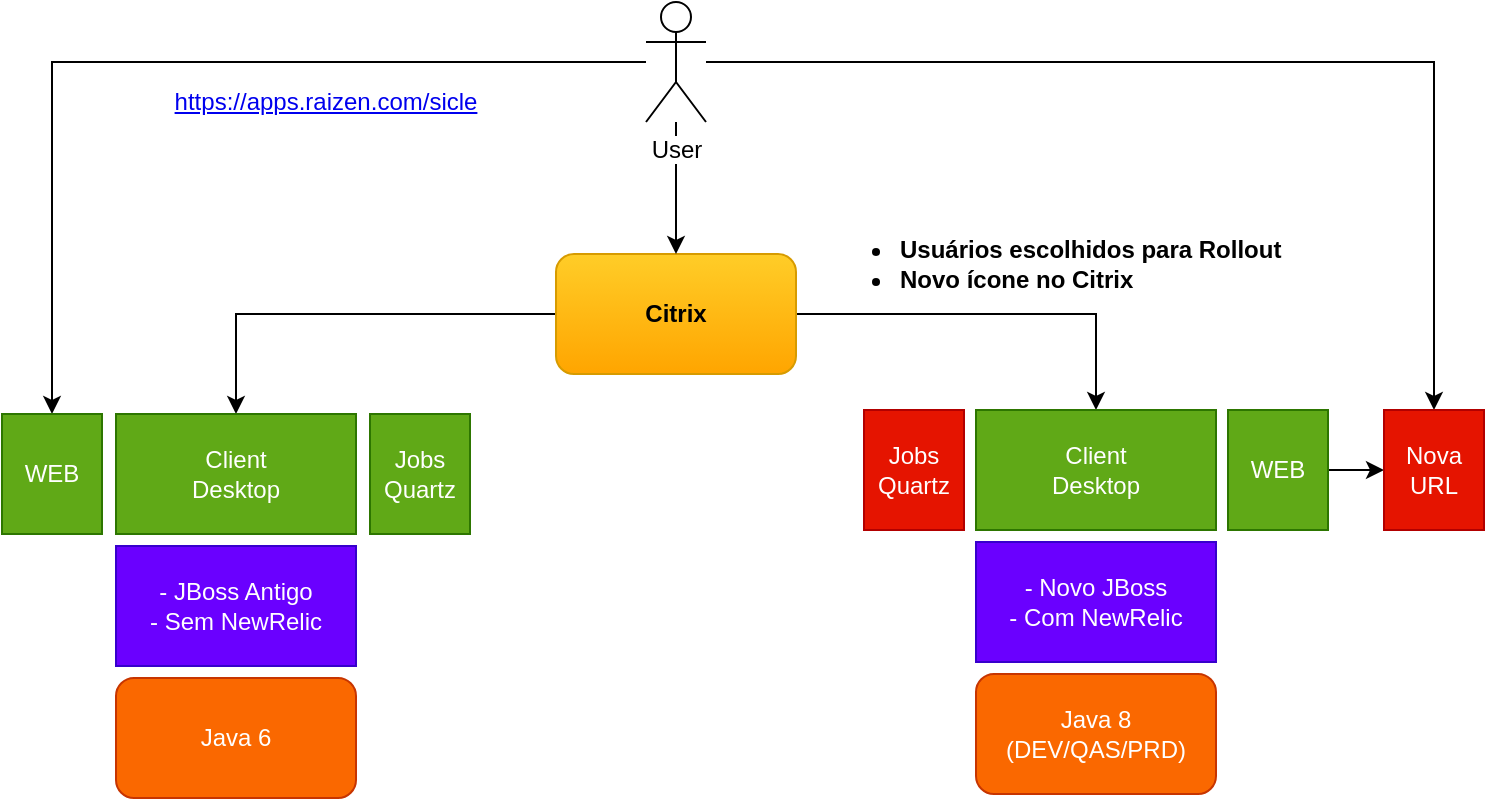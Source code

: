 <mxfile version="12.7.8" type="github">
  <diagram id="e-LRqLRTiXf35YGmx4cd" name="Page-1">
    <mxGraphModel dx="868" dy="482" grid="1" gridSize="10" guides="1" tooltips="1" connect="1" arrows="1" fold="1" page="1" pageScale="1" pageWidth="827" pageHeight="1169" math="0" shadow="0">
      <root>
        <mxCell id="0" />
        <mxCell id="1" parent="0" />
        <mxCell id="YFboItYC-bnIutgZn8XN-3" style="edgeStyle=orthogonalEdgeStyle;rounded=0;orthogonalLoop=1;jettySize=auto;html=1;" edge="1" parent="1" source="8wL47L3Zqj5WroCjasys-1" target="8wL47L3Zqj5WroCjasys-22">
          <mxGeometry relative="1" as="geometry" />
        </mxCell>
        <mxCell id="YFboItYC-bnIutgZn8XN-4" style="edgeStyle=orthogonalEdgeStyle;rounded=0;orthogonalLoop=1;jettySize=auto;html=1;" edge="1" parent="1" source="8wL47L3Zqj5WroCjasys-1" target="8wL47L3Zqj5WroCjasys-30">
          <mxGeometry relative="1" as="geometry" />
        </mxCell>
        <mxCell id="8wL47L3Zqj5WroCjasys-1" value="Citrix" style="rounded=1;whiteSpace=wrap;html=1;gradientColor=#ffa500;fillColor=#ffcd28;strokeColor=#d79b00;fontStyle=1" parent="1" vertex="1">
          <mxGeometry x="330" y="170" width="120" height="60" as="geometry" />
        </mxCell>
        <mxCell id="8wL47L3Zqj5WroCjasys-4" value="Java 8&lt;br&gt;(DEV/QAS/PRD)" style="rounded=1;whiteSpace=wrap;html=1;fillColor=#fa6800;strokeColor=#C73500;fontColor=#ffffff;" parent="1" vertex="1">
          <mxGeometry x="540" y="380" width="120" height="60" as="geometry" />
        </mxCell>
        <mxCell id="8wL47L3Zqj5WroCjasys-8" style="edgeStyle=orthogonalEdgeStyle;rounded=0;orthogonalLoop=1;jettySize=auto;html=1;entryX=0.5;entryY=0;entryDx=0;entryDy=0;" parent="1" source="8wL47L3Zqj5WroCjasys-7" target="8wL47L3Zqj5WroCjasys-1" edge="1">
          <mxGeometry relative="1" as="geometry" />
        </mxCell>
        <mxCell id="YFboItYC-bnIutgZn8XN-1" style="edgeStyle=orthogonalEdgeStyle;rounded=0;orthogonalLoop=1;jettySize=auto;html=1;entryX=0.5;entryY=0;entryDx=0;entryDy=0;" edge="1" parent="1" source="8wL47L3Zqj5WroCjasys-7" target="8wL47L3Zqj5WroCjasys-24">
          <mxGeometry relative="1" as="geometry" />
        </mxCell>
        <mxCell id="YFboItYC-bnIutgZn8XN-2" style="edgeStyle=orthogonalEdgeStyle;rounded=0;orthogonalLoop=1;jettySize=auto;html=1;entryX=0.5;entryY=0;entryDx=0;entryDy=0;" edge="1" parent="1" source="8wL47L3Zqj5WroCjasys-7" target="8wL47L3Zqj5WroCjasys-28">
          <mxGeometry relative="1" as="geometry" />
        </mxCell>
        <mxCell id="8wL47L3Zqj5WroCjasys-7" value="User" style="shape=umlActor;verticalLabelPosition=bottom;labelBackgroundColor=#ffffff;verticalAlign=top;html=1;outlineConnect=0;" parent="1" vertex="1">
          <mxGeometry x="375" y="44" width="30" height="60" as="geometry" />
        </mxCell>
        <mxCell id="8wL47L3Zqj5WroCjasys-10" value="- Novo JBoss&lt;br&gt;- Com NewRelic" style="rounded=0;whiteSpace=wrap;html=1;fillColor=#6a00ff;strokeColor=#3700CC;fontColor=#ffffff;" parent="1" vertex="1">
          <mxGeometry x="540" y="314" width="120" height="60" as="geometry" />
        </mxCell>
        <mxCell id="8wL47L3Zqj5WroCjasys-11" value="&lt;ul&gt;&lt;li&gt;Usuários escolhidos para Rollout&lt;/li&gt;&lt;li&gt;Novo ícone no Citrix&lt;/li&gt;&lt;/ul&gt;" style="text;html=1;strokeColor=none;fillColor=none;align=left;verticalAlign=middle;whiteSpace=wrap;rounded=0;fontStyle=1" parent="1" vertex="1">
          <mxGeometry x="460" y="160" width="250" height="30" as="geometry" />
        </mxCell>
        <mxCell id="8wL47L3Zqj5WroCjasys-12" value="- JBoss Antigo&lt;br&gt;- Sem NewRelic" style="rounded=0;whiteSpace=wrap;html=1;fillColor=#6a00ff;strokeColor=#3700CC;fontColor=#ffffff;" parent="1" vertex="1">
          <mxGeometry x="110" y="316" width="120" height="60" as="geometry" />
        </mxCell>
        <mxCell id="8wL47L3Zqj5WroCjasys-22" value="Client&lt;br&gt;Desktop" style="rounded=0;whiteSpace=wrap;html=1;fillColor=#60a917;strokeColor=#2D7600;fontColor=#ffffff;" parent="1" vertex="1">
          <mxGeometry x="110" y="250" width="120" height="60" as="geometry" />
        </mxCell>
        <mxCell id="8wL47L3Zqj5WroCjasys-23" value="Jobs&lt;br&gt;Quartz" style="rounded=0;whiteSpace=wrap;html=1;fillColor=#60a917;strokeColor=#2D7600;fontColor=#ffffff;" parent="1" vertex="1">
          <mxGeometry x="237" y="250" width="50" height="60" as="geometry" />
        </mxCell>
        <mxCell id="8wL47L3Zqj5WroCjasys-24" value="WEB" style="rounded=0;whiteSpace=wrap;html=1;fillColor=#60a917;strokeColor=#2D7600;fontColor=#ffffff;" parent="1" vertex="1">
          <mxGeometry x="53" y="250" width="50" height="60" as="geometry" />
        </mxCell>
        <mxCell id="8wL47L3Zqj5WroCjasys-25" value="Java 6" style="rounded=1;whiteSpace=wrap;html=1;fillColor=#fa6800;strokeColor=#C73500;fontColor=#ffffff;" parent="1" vertex="1">
          <mxGeometry x="110" y="382" width="120" height="60" as="geometry" />
        </mxCell>
        <mxCell id="8wL47L3Zqj5WroCjasys-26" value="Jobs&lt;br&gt;Quartz" style="rounded=0;whiteSpace=wrap;html=1;fillColor=#e51400;strokeColor=#B20000;fontColor=#ffffff;" parent="1" vertex="1">
          <mxGeometry x="484" y="248" width="50" height="60" as="geometry" />
        </mxCell>
        <mxCell id="8wL47L3Zqj5WroCjasys-29" value="" style="edgeStyle=orthogonalEdgeStyle;rounded=0;orthogonalLoop=1;jettySize=auto;html=1;" parent="1" source="8wL47L3Zqj5WroCjasys-27" target="8wL47L3Zqj5WroCjasys-28" edge="1">
          <mxGeometry relative="1" as="geometry" />
        </mxCell>
        <mxCell id="8wL47L3Zqj5WroCjasys-27" value="WEB" style="rounded=0;whiteSpace=wrap;html=1;fillColor=#60a917;strokeColor=#2D7600;fontColor=#ffffff;" parent="1" vertex="1">
          <mxGeometry x="666" y="248" width="50" height="60" as="geometry" />
        </mxCell>
        <mxCell id="8wL47L3Zqj5WroCjasys-28" value="Nova&lt;br&gt;URL" style="rounded=0;whiteSpace=wrap;html=1;fillColor=#e51400;strokeColor=#B20000;fontColor=#ffffff;" parent="1" vertex="1">
          <mxGeometry x="744" y="248" width="50" height="60" as="geometry" />
        </mxCell>
        <mxCell id="8wL47L3Zqj5WroCjasys-30" value="Client&lt;br&gt;Desktop" style="rounded=0;whiteSpace=wrap;html=1;fillColor=#60a917;strokeColor=#2D7600;fontColor=#ffffff;" parent="1" vertex="1">
          <mxGeometry x="540" y="248" width="120" height="60" as="geometry" />
        </mxCell>
        <mxCell id="YFboItYC-bnIutgZn8XN-5" value="&lt;a href=&quot;https://apps.raizen.com/sicle&quot;&gt;https://apps.raizen.com/sicle&lt;/a&gt;" style="text;html=1;strokeColor=none;fillColor=none;align=center;verticalAlign=middle;whiteSpace=wrap;rounded=0;" vertex="1" parent="1">
          <mxGeometry x="90" y="84" width="250" height="20" as="geometry" />
        </mxCell>
      </root>
    </mxGraphModel>
  </diagram>
</mxfile>
